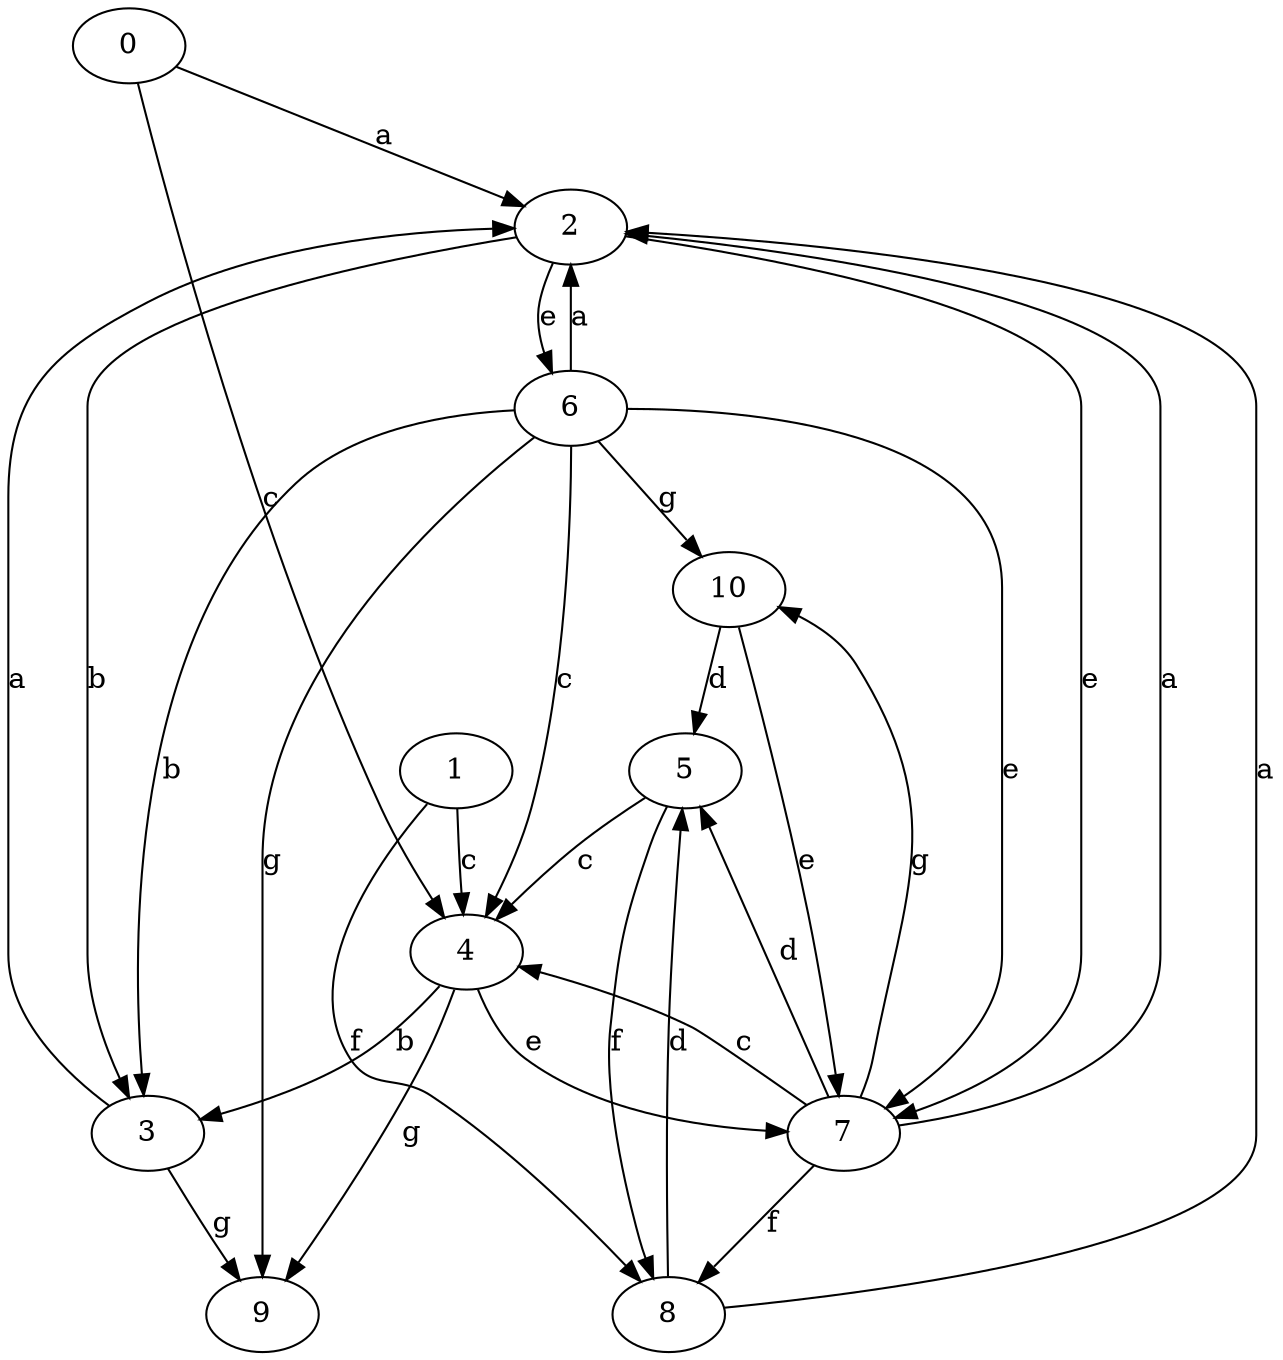 strict digraph  {
2;
3;
0;
4;
5;
6;
7;
1;
8;
9;
10;
2 -> 3  [label=b];
2 -> 6  [label=e];
2 -> 7  [label=e];
3 -> 2  [label=a];
3 -> 9  [label=g];
0 -> 2  [label=a];
0 -> 4  [label=c];
4 -> 3  [label=b];
4 -> 7  [label=e];
4 -> 9  [label=g];
5 -> 4  [label=c];
5 -> 8  [label=f];
6 -> 2  [label=a];
6 -> 3  [label=b];
6 -> 4  [label=c];
6 -> 7  [label=e];
6 -> 9  [label=g];
6 -> 10  [label=g];
7 -> 2  [label=a];
7 -> 4  [label=c];
7 -> 5  [label=d];
7 -> 8  [label=f];
7 -> 10  [label=g];
1 -> 4  [label=c];
1 -> 8  [label=f];
8 -> 2  [label=a];
8 -> 5  [label=d];
10 -> 5  [label=d];
10 -> 7  [label=e];
}
